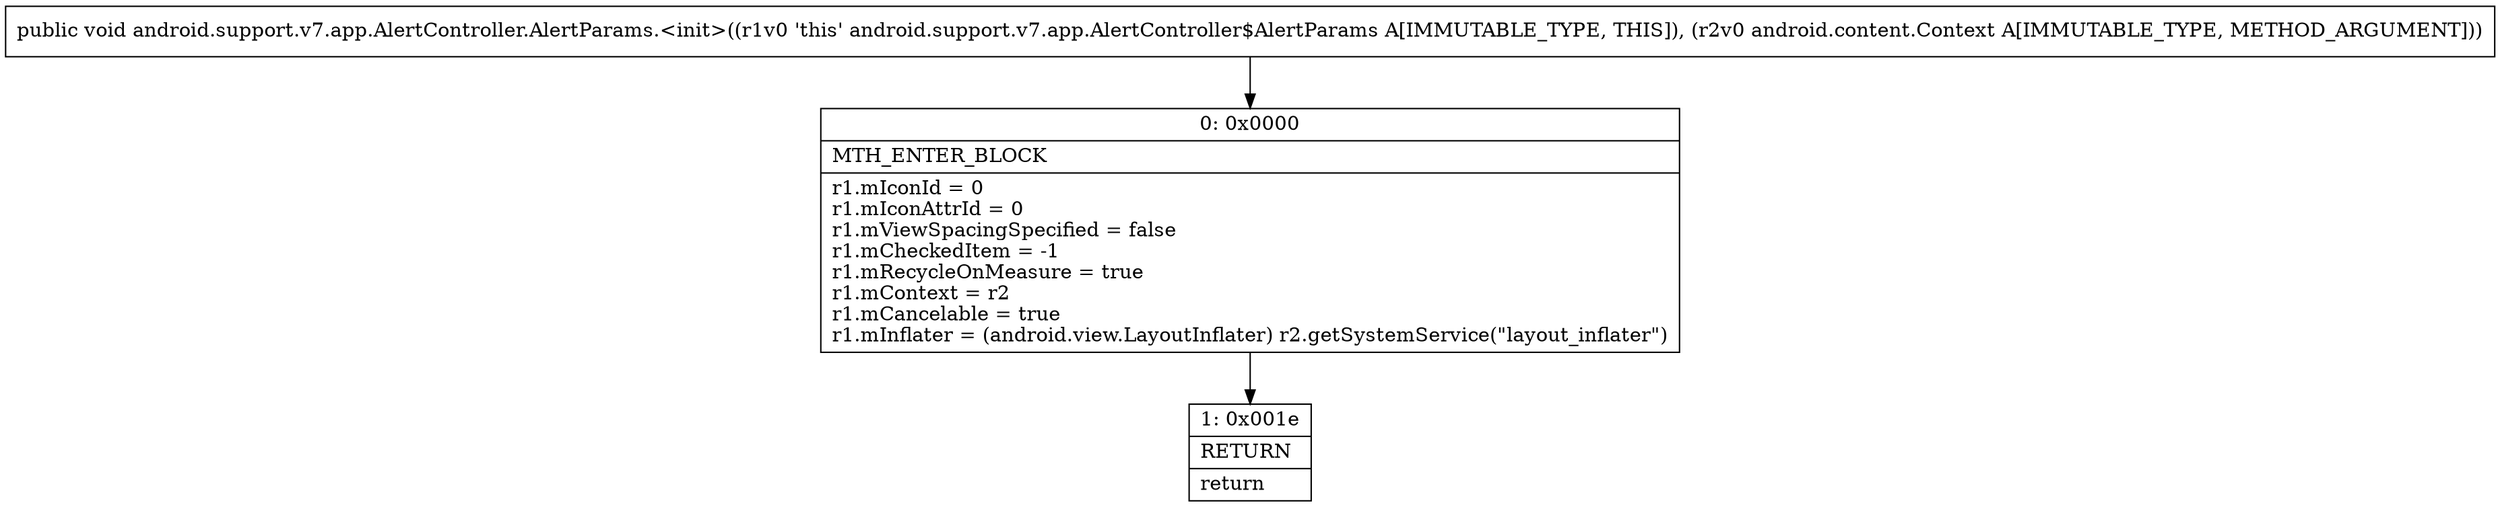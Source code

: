 digraph "CFG forandroid.support.v7.app.AlertController.AlertParams.\<init\>(Landroid\/content\/Context;)V" {
Node_0 [shape=record,label="{0\:\ 0x0000|MTH_ENTER_BLOCK\l|r1.mIconId = 0\lr1.mIconAttrId = 0\lr1.mViewSpacingSpecified = false\lr1.mCheckedItem = \-1\lr1.mRecycleOnMeasure = true\lr1.mContext = r2\lr1.mCancelable = true\lr1.mInflater = (android.view.LayoutInflater) r2.getSystemService(\"layout_inflater\")\l}"];
Node_1 [shape=record,label="{1\:\ 0x001e|RETURN\l|return\l}"];
MethodNode[shape=record,label="{public void android.support.v7.app.AlertController.AlertParams.\<init\>((r1v0 'this' android.support.v7.app.AlertController$AlertParams A[IMMUTABLE_TYPE, THIS]), (r2v0 android.content.Context A[IMMUTABLE_TYPE, METHOD_ARGUMENT])) }"];
MethodNode -> Node_0;
Node_0 -> Node_1;
}

